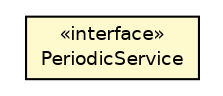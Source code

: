 #!/usr/local/bin/dot
#
# Class diagram 
# Generated by UmlGraph version 4.6 (http://www.spinellis.gr/sw/umlgraph)
#

digraph G {
	edge [fontname="Helvetica",fontsize=10,labelfontname="Helvetica",labelfontsize=10];
	node [fontname="Helvetica",fontsize=10,shape=plaintext];
	// net.chrissearle.flickrvote.service.PeriodicService
	c266 [label=<<table border="0" cellborder="1" cellspacing="0" cellpadding="2" port="p" bgcolor="lemonChiffon" href="./PeriodicService.html">
		<tr><td><table border="0" cellspacing="0" cellpadding="1">
			<tr><td> &laquo;interface&raquo; </td></tr>
			<tr><td> PeriodicService </td></tr>
		</table></td></tr>
		</table>>, fontname="Helvetica", fontcolor="black", fontsize=9.0];
}

